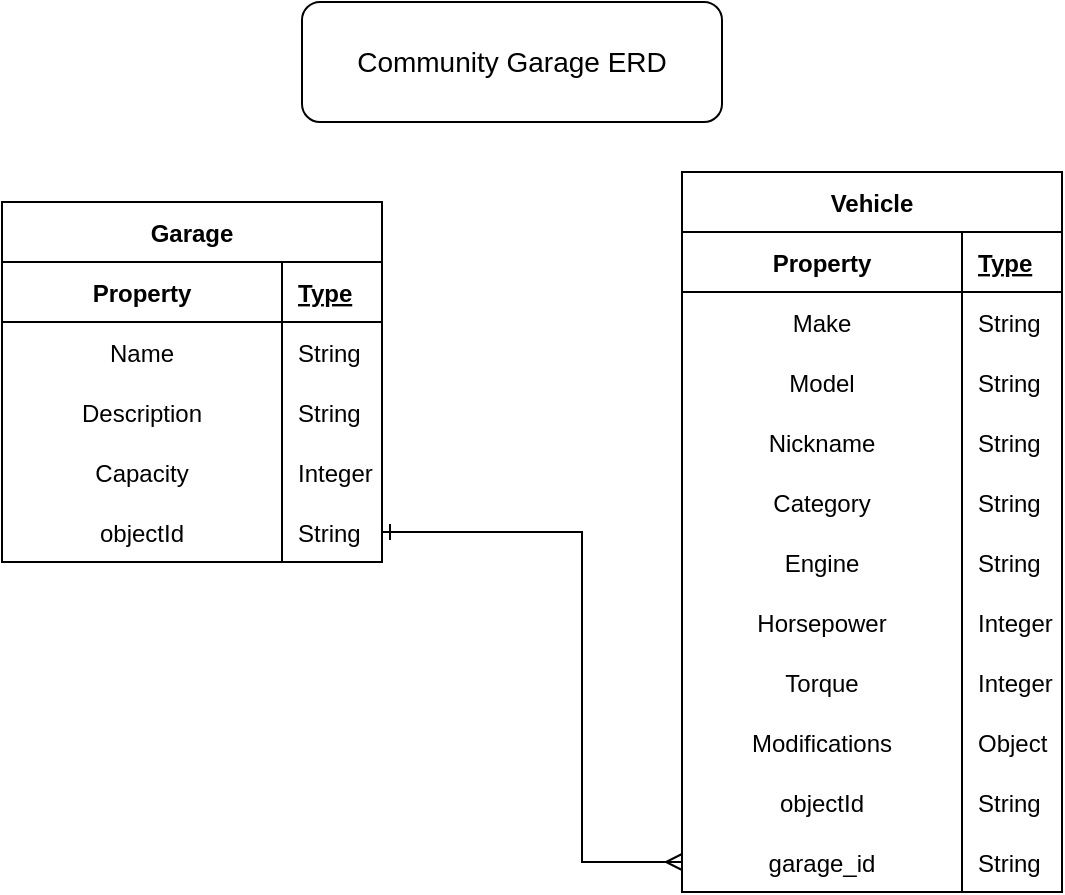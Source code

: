 <mxfile version="20.4.2" type="github">
  <diagram id="mfgf_DxSWvPRphigtXnv" name="Page-1">
    <mxGraphModel dx="946" dy="588" grid="1" gridSize="10" guides="1" tooltips="1" connect="1" arrows="1" fold="1" page="1" pageScale="1" pageWidth="850" pageHeight="1100" math="0" shadow="0">
      <root>
        <mxCell id="0" />
        <mxCell id="1" parent="0" />
        <mxCell id="8G7je8lipAlwb6NqFDqW-27" value="" style="edgeStyle=orthogonalEdgeStyle;rounded=0;orthogonalLoop=1;jettySize=auto;html=1;startArrow=ERone;startFill=0;endArrow=ERmany;endFill=0;exitX=1;exitY=0.5;exitDx=0;exitDy=0;entryX=0;entryY=0.5;entryDx=0;entryDy=0;" parent="1" source="8G7je8lipAlwb6NqFDqW-34" target="8G7je8lipAlwb6NqFDqW-37" edge="1">
          <mxGeometry relative="1" as="geometry">
            <Array as="points">
              <mxPoint x="420" y="285" />
              <mxPoint x="420" y="450" />
            </Array>
          </mxGeometry>
        </mxCell>
        <mxCell id="8G7je8lipAlwb6NqFDqW-1" value="Garage" style="shape=table;startSize=30;container=1;collapsible=1;childLayout=tableLayout;fixedRows=1;rowLines=0;fontStyle=1;align=center;resizeLast=1;" parent="1" vertex="1">
          <mxGeometry x="130" y="120" width="190" height="180" as="geometry">
            <mxRectangle x="160" y="120" width="80" height="30" as="alternateBounds" />
          </mxGeometry>
        </mxCell>
        <mxCell id="8G7je8lipAlwb6NqFDqW-2" value="" style="shape=tableRow;horizontal=0;startSize=0;swimlaneHead=0;swimlaneBody=0;fillColor=none;collapsible=0;dropTarget=0;points=[[0,0.5],[1,0.5]];portConstraint=eastwest;top=0;left=0;right=0;bottom=1;" parent="8G7je8lipAlwb6NqFDqW-1" vertex="1">
          <mxGeometry y="30" width="190" height="30" as="geometry" />
        </mxCell>
        <mxCell id="8G7je8lipAlwb6NqFDqW-3" value="Property" style="shape=partialRectangle;connectable=0;fillColor=none;top=0;left=0;bottom=0;right=0;fontStyle=1;overflow=hidden;" parent="8G7je8lipAlwb6NqFDqW-2" vertex="1">
          <mxGeometry width="140" height="30" as="geometry">
            <mxRectangle width="140" height="30" as="alternateBounds" />
          </mxGeometry>
        </mxCell>
        <mxCell id="8G7je8lipAlwb6NqFDqW-4" value="Type" style="shape=partialRectangle;connectable=0;fillColor=none;top=0;left=0;bottom=0;right=0;align=left;spacingLeft=6;fontStyle=5;overflow=hidden;" parent="8G7je8lipAlwb6NqFDqW-2" vertex="1">
          <mxGeometry x="140" width="50" height="30" as="geometry">
            <mxRectangle width="50" height="30" as="alternateBounds" />
          </mxGeometry>
        </mxCell>
        <mxCell id="8G7je8lipAlwb6NqFDqW-5" value="" style="shape=tableRow;horizontal=0;startSize=0;swimlaneHead=0;swimlaneBody=0;fillColor=none;collapsible=0;dropTarget=0;points=[[0,0.5],[1,0.5]];portConstraint=eastwest;top=0;left=0;right=0;bottom=0;" parent="8G7je8lipAlwb6NqFDqW-1" vertex="1">
          <mxGeometry y="60" width="190" height="30" as="geometry" />
        </mxCell>
        <mxCell id="8G7je8lipAlwb6NqFDqW-6" value="Name" style="shape=partialRectangle;connectable=0;fillColor=none;top=0;left=0;bottom=0;right=0;editable=1;overflow=hidden;" parent="8G7je8lipAlwb6NqFDqW-5" vertex="1">
          <mxGeometry width="140" height="30" as="geometry">
            <mxRectangle width="140" height="30" as="alternateBounds" />
          </mxGeometry>
        </mxCell>
        <mxCell id="8G7je8lipAlwb6NqFDqW-7" value="String" style="shape=partialRectangle;connectable=0;fillColor=none;top=0;left=0;bottom=0;right=0;align=left;spacingLeft=6;overflow=hidden;" parent="8G7je8lipAlwb6NqFDqW-5" vertex="1">
          <mxGeometry x="140" width="50" height="30" as="geometry">
            <mxRectangle width="50" height="30" as="alternateBounds" />
          </mxGeometry>
        </mxCell>
        <mxCell id="8G7je8lipAlwb6NqFDqW-8" value="" style="shape=tableRow;horizontal=0;startSize=0;swimlaneHead=0;swimlaneBody=0;fillColor=none;collapsible=0;dropTarget=0;points=[[0,0.5],[1,0.5]];portConstraint=eastwest;top=0;left=0;right=0;bottom=0;" parent="8G7je8lipAlwb6NqFDqW-1" vertex="1">
          <mxGeometry y="90" width="190" height="30" as="geometry" />
        </mxCell>
        <mxCell id="8G7je8lipAlwb6NqFDqW-9" value="Description" style="shape=partialRectangle;connectable=0;fillColor=none;top=0;left=0;bottom=0;right=0;editable=1;overflow=hidden;" parent="8G7je8lipAlwb6NqFDqW-8" vertex="1">
          <mxGeometry width="140" height="30" as="geometry">
            <mxRectangle width="140" height="30" as="alternateBounds" />
          </mxGeometry>
        </mxCell>
        <mxCell id="8G7je8lipAlwb6NqFDqW-10" value="String" style="shape=partialRectangle;connectable=0;fillColor=none;top=0;left=0;bottom=0;right=0;align=left;spacingLeft=6;overflow=hidden;" parent="8G7je8lipAlwb6NqFDqW-8" vertex="1">
          <mxGeometry x="140" width="50" height="30" as="geometry">
            <mxRectangle width="50" height="30" as="alternateBounds" />
          </mxGeometry>
        </mxCell>
        <mxCell id="8G7je8lipAlwb6NqFDqW-11" value="" style="shape=tableRow;horizontal=0;startSize=0;swimlaneHead=0;swimlaneBody=0;fillColor=none;collapsible=0;dropTarget=0;points=[[0,0.5],[1,0.5]];portConstraint=eastwest;top=0;left=0;right=0;bottom=0;" parent="8G7je8lipAlwb6NqFDqW-1" vertex="1">
          <mxGeometry y="120" width="190" height="30" as="geometry" />
        </mxCell>
        <mxCell id="8G7je8lipAlwb6NqFDqW-12" value="Capacity" style="shape=partialRectangle;connectable=0;fillColor=none;top=0;left=0;bottom=0;right=0;editable=1;overflow=hidden;" parent="8G7je8lipAlwb6NqFDqW-11" vertex="1">
          <mxGeometry width="140" height="30" as="geometry">
            <mxRectangle width="140" height="30" as="alternateBounds" />
          </mxGeometry>
        </mxCell>
        <mxCell id="8G7je8lipAlwb6NqFDqW-13" value="Integer" style="shape=partialRectangle;connectable=0;fillColor=none;top=0;left=0;bottom=0;right=0;align=left;spacingLeft=6;overflow=hidden;" parent="8G7je8lipAlwb6NqFDqW-11" vertex="1">
          <mxGeometry x="140" width="50" height="30" as="geometry">
            <mxRectangle width="50" height="30" as="alternateBounds" />
          </mxGeometry>
        </mxCell>
        <mxCell id="8G7je8lipAlwb6NqFDqW-34" style="shape=tableRow;horizontal=0;startSize=0;swimlaneHead=0;swimlaneBody=0;fillColor=none;collapsible=0;dropTarget=0;points=[[0,0.5],[1,0.5]];portConstraint=eastwest;top=0;left=0;right=0;bottom=0;" parent="8G7je8lipAlwb6NqFDqW-1" vertex="1">
          <mxGeometry y="150" width="190" height="30" as="geometry" />
        </mxCell>
        <mxCell id="8G7je8lipAlwb6NqFDqW-35" value="objectId" style="shape=partialRectangle;connectable=0;fillColor=none;top=0;left=0;bottom=0;right=0;editable=1;overflow=hidden;" parent="8G7je8lipAlwb6NqFDqW-34" vertex="1">
          <mxGeometry width="140" height="30" as="geometry">
            <mxRectangle width="140" height="30" as="alternateBounds" />
          </mxGeometry>
        </mxCell>
        <mxCell id="8G7je8lipAlwb6NqFDqW-36" value="String" style="shape=partialRectangle;connectable=0;fillColor=none;top=0;left=0;bottom=0;right=0;align=left;spacingLeft=6;overflow=hidden;" parent="8G7je8lipAlwb6NqFDqW-34" vertex="1">
          <mxGeometry x="140" width="50" height="30" as="geometry">
            <mxRectangle width="50" height="30" as="alternateBounds" />
          </mxGeometry>
        </mxCell>
        <mxCell id="8G7je8lipAlwb6NqFDqW-14" value="Vehicle" style="shape=table;startSize=30;container=1;collapsible=1;childLayout=tableLayout;fixedRows=1;rowLines=0;fontStyle=1;align=center;resizeLast=1;" parent="1" vertex="1">
          <mxGeometry x="470" y="105" width="190" height="360" as="geometry">
            <mxRectangle x="160" y="120" width="80" height="30" as="alternateBounds" />
          </mxGeometry>
        </mxCell>
        <mxCell id="8G7je8lipAlwb6NqFDqW-15" value="" style="shape=tableRow;horizontal=0;startSize=0;swimlaneHead=0;swimlaneBody=0;fillColor=none;collapsible=0;dropTarget=0;points=[[0,0.5],[1,0.5]];portConstraint=eastwest;top=0;left=0;right=0;bottom=1;" parent="8G7je8lipAlwb6NqFDqW-14" vertex="1">
          <mxGeometry y="30" width="190" height="30" as="geometry" />
        </mxCell>
        <mxCell id="8G7je8lipAlwb6NqFDqW-16" value="Property" style="shape=partialRectangle;connectable=0;fillColor=none;top=0;left=0;bottom=0;right=0;fontStyle=1;overflow=hidden;" parent="8G7je8lipAlwb6NqFDqW-15" vertex="1">
          <mxGeometry width="140" height="30" as="geometry">
            <mxRectangle width="140" height="30" as="alternateBounds" />
          </mxGeometry>
        </mxCell>
        <mxCell id="8G7je8lipAlwb6NqFDqW-17" value="Type" style="shape=partialRectangle;connectable=0;fillColor=none;top=0;left=0;bottom=0;right=0;align=left;spacingLeft=6;fontStyle=5;overflow=hidden;" parent="8G7je8lipAlwb6NqFDqW-15" vertex="1">
          <mxGeometry x="140" width="50" height="30" as="geometry">
            <mxRectangle width="50" height="30" as="alternateBounds" />
          </mxGeometry>
        </mxCell>
        <mxCell id="8G7je8lipAlwb6NqFDqW-18" value="" style="shape=tableRow;horizontal=0;startSize=0;swimlaneHead=0;swimlaneBody=0;fillColor=none;collapsible=0;dropTarget=0;points=[[0,0.5],[1,0.5]];portConstraint=eastwest;top=0;left=0;right=0;bottom=0;" parent="8G7je8lipAlwb6NqFDqW-14" vertex="1">
          <mxGeometry y="60" width="190" height="30" as="geometry" />
        </mxCell>
        <mxCell id="8G7je8lipAlwb6NqFDqW-19" value="Make" style="shape=partialRectangle;connectable=0;fillColor=none;top=0;left=0;bottom=0;right=0;editable=1;overflow=hidden;" parent="8G7je8lipAlwb6NqFDqW-18" vertex="1">
          <mxGeometry width="140" height="30" as="geometry">
            <mxRectangle width="140" height="30" as="alternateBounds" />
          </mxGeometry>
        </mxCell>
        <mxCell id="8G7je8lipAlwb6NqFDqW-20" value="String" style="shape=partialRectangle;connectable=0;fillColor=none;top=0;left=0;bottom=0;right=0;align=left;spacingLeft=6;overflow=hidden;" parent="8G7je8lipAlwb6NqFDqW-18" vertex="1">
          <mxGeometry x="140" width="50" height="30" as="geometry">
            <mxRectangle width="50" height="30" as="alternateBounds" />
          </mxGeometry>
        </mxCell>
        <mxCell id="8G7je8lipAlwb6NqFDqW-21" value="" style="shape=tableRow;horizontal=0;startSize=0;swimlaneHead=0;swimlaneBody=0;fillColor=none;collapsible=0;dropTarget=0;points=[[0,0.5],[1,0.5]];portConstraint=eastwest;top=0;left=0;right=0;bottom=0;" parent="8G7je8lipAlwb6NqFDqW-14" vertex="1">
          <mxGeometry y="90" width="190" height="30" as="geometry" />
        </mxCell>
        <mxCell id="8G7je8lipAlwb6NqFDqW-22" value="Model" style="shape=partialRectangle;connectable=0;fillColor=none;top=0;left=0;bottom=0;right=0;editable=1;overflow=hidden;" parent="8G7je8lipAlwb6NqFDqW-21" vertex="1">
          <mxGeometry width="140" height="30" as="geometry">
            <mxRectangle width="140" height="30" as="alternateBounds" />
          </mxGeometry>
        </mxCell>
        <mxCell id="8G7je8lipAlwb6NqFDqW-23" value="String" style="shape=partialRectangle;connectable=0;fillColor=none;top=0;left=0;bottom=0;right=0;align=left;spacingLeft=6;overflow=hidden;" parent="8G7je8lipAlwb6NqFDqW-21" vertex="1">
          <mxGeometry x="140" width="50" height="30" as="geometry">
            <mxRectangle width="50" height="30" as="alternateBounds" />
          </mxGeometry>
        </mxCell>
        <mxCell id="8G7je8lipAlwb6NqFDqW-24" value="" style="shape=tableRow;horizontal=0;startSize=0;swimlaneHead=0;swimlaneBody=0;fillColor=none;collapsible=0;dropTarget=0;points=[[0,0.5],[1,0.5]];portConstraint=eastwest;top=0;left=0;right=0;bottom=0;" parent="8G7je8lipAlwb6NqFDqW-14" vertex="1">
          <mxGeometry y="120" width="190" height="30" as="geometry" />
        </mxCell>
        <mxCell id="8G7je8lipAlwb6NqFDqW-25" value="Nickname" style="shape=partialRectangle;connectable=0;fillColor=none;top=0;left=0;bottom=0;right=0;editable=1;overflow=hidden;" parent="8G7je8lipAlwb6NqFDqW-24" vertex="1">
          <mxGeometry width="140" height="30" as="geometry">
            <mxRectangle width="140" height="30" as="alternateBounds" />
          </mxGeometry>
        </mxCell>
        <mxCell id="8G7je8lipAlwb6NqFDqW-26" value="String" style="shape=partialRectangle;connectable=0;fillColor=none;top=0;left=0;bottom=0;right=0;align=left;spacingLeft=6;overflow=hidden;" parent="8G7je8lipAlwb6NqFDqW-24" vertex="1">
          <mxGeometry x="140" width="50" height="30" as="geometry">
            <mxRectangle width="50" height="30" as="alternateBounds" />
          </mxGeometry>
        </mxCell>
        <mxCell id="dCpzDybhtS82MDEVjnS--1" style="shape=tableRow;horizontal=0;startSize=0;swimlaneHead=0;swimlaneBody=0;fillColor=none;collapsible=0;dropTarget=0;points=[[0,0.5],[1,0.5]];portConstraint=eastwest;top=0;left=0;right=0;bottom=0;" parent="8G7je8lipAlwb6NqFDqW-14" vertex="1">
          <mxGeometry y="150" width="190" height="30" as="geometry" />
        </mxCell>
        <mxCell id="dCpzDybhtS82MDEVjnS--2" value="Category" style="shape=partialRectangle;connectable=0;fillColor=none;top=0;left=0;bottom=0;right=0;editable=1;overflow=hidden;" parent="dCpzDybhtS82MDEVjnS--1" vertex="1">
          <mxGeometry width="140" height="30" as="geometry">
            <mxRectangle width="140" height="30" as="alternateBounds" />
          </mxGeometry>
        </mxCell>
        <mxCell id="dCpzDybhtS82MDEVjnS--3" value="String" style="shape=partialRectangle;connectable=0;fillColor=none;top=0;left=0;bottom=0;right=0;align=left;spacingLeft=6;overflow=hidden;" parent="dCpzDybhtS82MDEVjnS--1" vertex="1">
          <mxGeometry x="140" width="50" height="30" as="geometry">
            <mxRectangle width="50" height="30" as="alternateBounds" />
          </mxGeometry>
        </mxCell>
        <mxCell id="OGnzqwqpYi_XJ-3Nk9AH-7" style="shape=tableRow;horizontal=0;startSize=0;swimlaneHead=0;swimlaneBody=0;fillColor=none;collapsible=0;dropTarget=0;points=[[0,0.5],[1,0.5]];portConstraint=eastwest;top=0;left=0;right=0;bottom=0;" vertex="1" parent="8G7je8lipAlwb6NqFDqW-14">
          <mxGeometry y="180" width="190" height="30" as="geometry" />
        </mxCell>
        <mxCell id="OGnzqwqpYi_XJ-3Nk9AH-8" value="Engine" style="shape=partialRectangle;connectable=0;fillColor=none;top=0;left=0;bottom=0;right=0;editable=1;overflow=hidden;" vertex="1" parent="OGnzqwqpYi_XJ-3Nk9AH-7">
          <mxGeometry width="140" height="30" as="geometry">
            <mxRectangle width="140" height="30" as="alternateBounds" />
          </mxGeometry>
        </mxCell>
        <mxCell id="OGnzqwqpYi_XJ-3Nk9AH-9" value="String" style="shape=partialRectangle;connectable=0;fillColor=none;top=0;left=0;bottom=0;right=0;align=left;spacingLeft=6;overflow=hidden;" vertex="1" parent="OGnzqwqpYi_XJ-3Nk9AH-7">
          <mxGeometry x="140" width="50" height="30" as="geometry">
            <mxRectangle width="50" height="30" as="alternateBounds" />
          </mxGeometry>
        </mxCell>
        <mxCell id="OGnzqwqpYi_XJ-3Nk9AH-4" style="shape=tableRow;horizontal=0;startSize=0;swimlaneHead=0;swimlaneBody=0;fillColor=none;collapsible=0;dropTarget=0;points=[[0,0.5],[1,0.5]];portConstraint=eastwest;top=0;left=0;right=0;bottom=0;" vertex="1" parent="8G7je8lipAlwb6NqFDqW-14">
          <mxGeometry y="210" width="190" height="30" as="geometry" />
        </mxCell>
        <mxCell id="OGnzqwqpYi_XJ-3Nk9AH-5" value="Horsepower" style="shape=partialRectangle;connectable=0;fillColor=none;top=0;left=0;bottom=0;right=0;editable=1;overflow=hidden;" vertex="1" parent="OGnzqwqpYi_XJ-3Nk9AH-4">
          <mxGeometry width="140" height="30" as="geometry">
            <mxRectangle width="140" height="30" as="alternateBounds" />
          </mxGeometry>
        </mxCell>
        <mxCell id="OGnzqwqpYi_XJ-3Nk9AH-6" value="Integer" style="shape=partialRectangle;connectable=0;fillColor=none;top=0;left=0;bottom=0;right=0;align=left;spacingLeft=6;overflow=hidden;" vertex="1" parent="OGnzqwqpYi_XJ-3Nk9AH-4">
          <mxGeometry x="140" width="50" height="30" as="geometry">
            <mxRectangle width="50" height="30" as="alternateBounds" />
          </mxGeometry>
        </mxCell>
        <mxCell id="OGnzqwqpYi_XJ-3Nk9AH-1" style="shape=tableRow;horizontal=0;startSize=0;swimlaneHead=0;swimlaneBody=0;fillColor=none;collapsible=0;dropTarget=0;points=[[0,0.5],[1,0.5]];portConstraint=eastwest;top=0;left=0;right=0;bottom=0;" vertex="1" parent="8G7je8lipAlwb6NqFDqW-14">
          <mxGeometry y="240" width="190" height="30" as="geometry" />
        </mxCell>
        <mxCell id="OGnzqwqpYi_XJ-3Nk9AH-2" value="Torque" style="shape=partialRectangle;connectable=0;fillColor=none;top=0;left=0;bottom=0;right=0;editable=1;overflow=hidden;" vertex="1" parent="OGnzqwqpYi_XJ-3Nk9AH-1">
          <mxGeometry width="140" height="30" as="geometry">
            <mxRectangle width="140" height="30" as="alternateBounds" />
          </mxGeometry>
        </mxCell>
        <mxCell id="OGnzqwqpYi_XJ-3Nk9AH-3" value="Integer" style="shape=partialRectangle;connectable=0;fillColor=none;top=0;left=0;bottom=0;right=0;align=left;spacingLeft=6;overflow=hidden;" vertex="1" parent="OGnzqwqpYi_XJ-3Nk9AH-1">
          <mxGeometry x="140" width="50" height="30" as="geometry">
            <mxRectangle width="50" height="30" as="alternateBounds" />
          </mxGeometry>
        </mxCell>
        <mxCell id="8G7je8lipAlwb6NqFDqW-28" style="shape=tableRow;horizontal=0;startSize=0;swimlaneHead=0;swimlaneBody=0;fillColor=none;collapsible=0;dropTarget=0;points=[[0,0.5],[1,0.5]];portConstraint=eastwest;top=0;left=0;right=0;bottom=0;" parent="8G7je8lipAlwb6NqFDqW-14" vertex="1">
          <mxGeometry y="270" width="190" height="30" as="geometry" />
        </mxCell>
        <mxCell id="8G7je8lipAlwb6NqFDqW-29" value="Modifications" style="shape=partialRectangle;connectable=0;fillColor=none;top=0;left=0;bottom=0;right=0;editable=1;overflow=hidden;" parent="8G7je8lipAlwb6NqFDqW-28" vertex="1">
          <mxGeometry width="140" height="30" as="geometry">
            <mxRectangle width="140" height="30" as="alternateBounds" />
          </mxGeometry>
        </mxCell>
        <mxCell id="8G7je8lipAlwb6NqFDqW-30" value="Object" style="shape=partialRectangle;connectable=0;fillColor=none;top=0;left=0;bottom=0;right=0;align=left;spacingLeft=6;overflow=hidden;" parent="8G7je8lipAlwb6NqFDqW-28" vertex="1">
          <mxGeometry x="140" width="50" height="30" as="geometry">
            <mxRectangle width="50" height="30" as="alternateBounds" />
          </mxGeometry>
        </mxCell>
        <mxCell id="8G7je8lipAlwb6NqFDqW-31" style="shape=tableRow;horizontal=0;startSize=0;swimlaneHead=0;swimlaneBody=0;fillColor=none;collapsible=0;dropTarget=0;points=[[0,0.5],[1,0.5]];portConstraint=eastwest;top=0;left=0;right=0;bottom=0;" parent="8G7je8lipAlwb6NqFDqW-14" vertex="1">
          <mxGeometry y="300" width="190" height="30" as="geometry" />
        </mxCell>
        <mxCell id="8G7je8lipAlwb6NqFDqW-32" value="objectId" style="shape=partialRectangle;connectable=0;fillColor=none;top=0;left=0;bottom=0;right=0;editable=1;overflow=hidden;" parent="8G7je8lipAlwb6NqFDqW-31" vertex="1">
          <mxGeometry width="140" height="30" as="geometry">
            <mxRectangle width="140" height="30" as="alternateBounds" />
          </mxGeometry>
        </mxCell>
        <mxCell id="8G7je8lipAlwb6NqFDqW-33" value="String" style="shape=partialRectangle;connectable=0;fillColor=none;top=0;left=0;bottom=0;right=0;align=left;spacingLeft=6;overflow=hidden;" parent="8G7je8lipAlwb6NqFDqW-31" vertex="1">
          <mxGeometry x="140" width="50" height="30" as="geometry">
            <mxRectangle width="50" height="30" as="alternateBounds" />
          </mxGeometry>
        </mxCell>
        <mxCell id="8G7je8lipAlwb6NqFDqW-37" style="shape=tableRow;horizontal=0;startSize=0;swimlaneHead=0;swimlaneBody=0;fillColor=none;collapsible=0;dropTarget=0;points=[[0,0.5],[1,0.5]];portConstraint=eastwest;top=0;left=0;right=0;bottom=0;" parent="8G7je8lipAlwb6NqFDqW-14" vertex="1">
          <mxGeometry y="330" width="190" height="30" as="geometry" />
        </mxCell>
        <mxCell id="8G7je8lipAlwb6NqFDqW-38" value="garage_id" style="shape=partialRectangle;connectable=0;fillColor=none;top=0;left=0;bottom=0;right=0;editable=1;overflow=hidden;" parent="8G7je8lipAlwb6NqFDqW-37" vertex="1">
          <mxGeometry width="140" height="30" as="geometry">
            <mxRectangle width="140" height="30" as="alternateBounds" />
          </mxGeometry>
        </mxCell>
        <mxCell id="8G7je8lipAlwb6NqFDqW-39" value="String" style="shape=partialRectangle;connectable=0;fillColor=none;top=0;left=0;bottom=0;right=0;align=left;spacingLeft=6;overflow=hidden;" parent="8G7je8lipAlwb6NqFDqW-37" vertex="1">
          <mxGeometry x="140" width="50" height="30" as="geometry">
            <mxRectangle width="50" height="30" as="alternateBounds" />
          </mxGeometry>
        </mxCell>
        <mxCell id="OGnzqwqpYi_XJ-3Nk9AH-10" value="&lt;font style=&quot;&quot;&gt;&lt;font style=&quot;font-size: 14px;&quot;&gt;Community Garage ERD&lt;/font&gt;&lt;br&gt;&lt;/font&gt;" style="rounded=1;whiteSpace=wrap;html=1;" vertex="1" parent="1">
          <mxGeometry x="280" y="20" width="210" height="60" as="geometry" />
        </mxCell>
      </root>
    </mxGraphModel>
  </diagram>
</mxfile>
